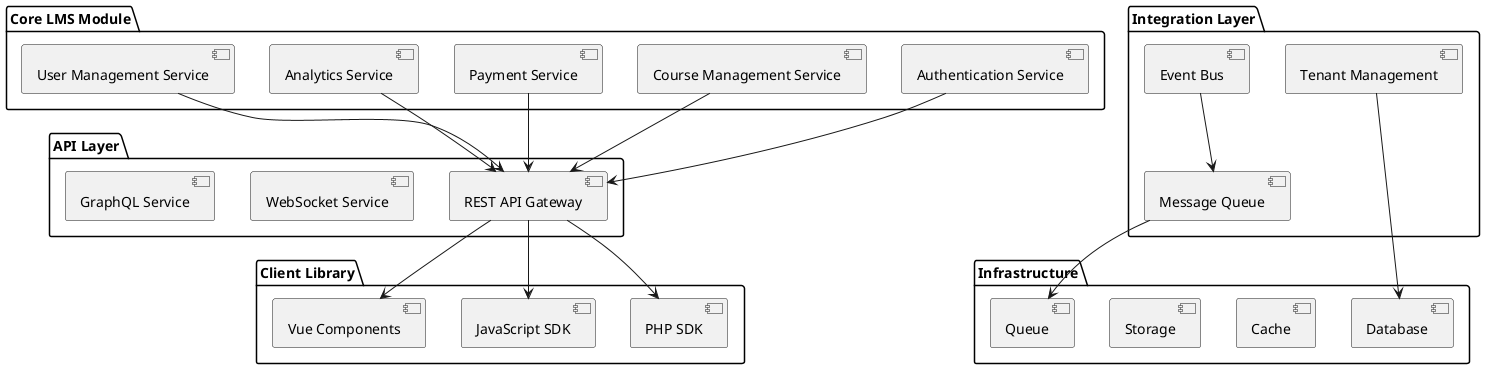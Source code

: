 @startuml LMS Modular Architecture

package "Core LMS Module" {
    [Authentication Service]
    [Course Management Service]
    [Payment Service]
    [Analytics Service]
    [User Management Service]
}

package "API Layer" {
    [REST API Gateway]
    [WebSocket Service]
    [GraphQL Service]
}

package "Client Library" {
    [PHP SDK]
    [JavaScript SDK]
    [Vue Components]
}

package "Integration Layer" {
    [Tenant Management]
    [Event Bus]
    [Message Queue]
}

package "Infrastructure" {
    [Database]
    [Cache]
    [Storage]
    [Queue]
}

[Authentication Service] --> [REST API Gateway]
[Course Management Service] --> [REST API Gateway]
[Payment Service] --> [REST API Gateway]
[Analytics Service] --> [REST API Gateway]
[User Management Service] --> [REST API Gateway]

[REST API Gateway] --> [PHP SDK]
[REST API Gateway] --> [JavaScript SDK]
[REST API Gateway] --> [Vue Components]

[Tenant Management] --> [Database]
[Event Bus] --> [Message Queue]
[Message Queue] --> [Queue]

@enduml 